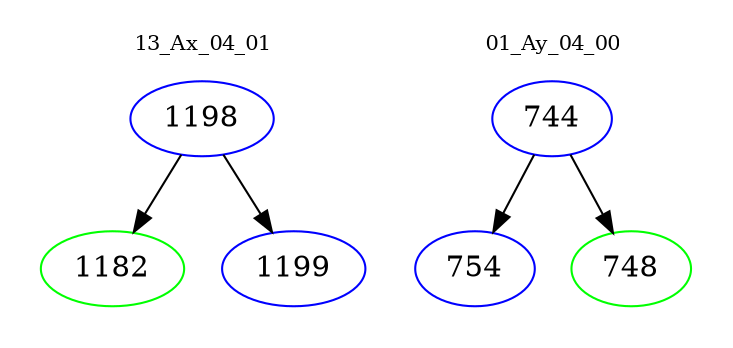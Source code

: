 digraph{
subgraph cluster_0 {
color = white
label = "13_Ax_04_01";
fontsize=10;
T0_1198 [label="1198", color="blue"]
T0_1198 -> T0_1182 [color="black"]
T0_1182 [label="1182", color="green"]
T0_1198 -> T0_1199 [color="black"]
T0_1199 [label="1199", color="blue"]
}
subgraph cluster_1 {
color = white
label = "01_Ay_04_00";
fontsize=10;
T1_744 [label="744", color="blue"]
T1_744 -> T1_754 [color="black"]
T1_754 [label="754", color="blue"]
T1_744 -> T1_748 [color="black"]
T1_748 [label="748", color="green"]
}
}
